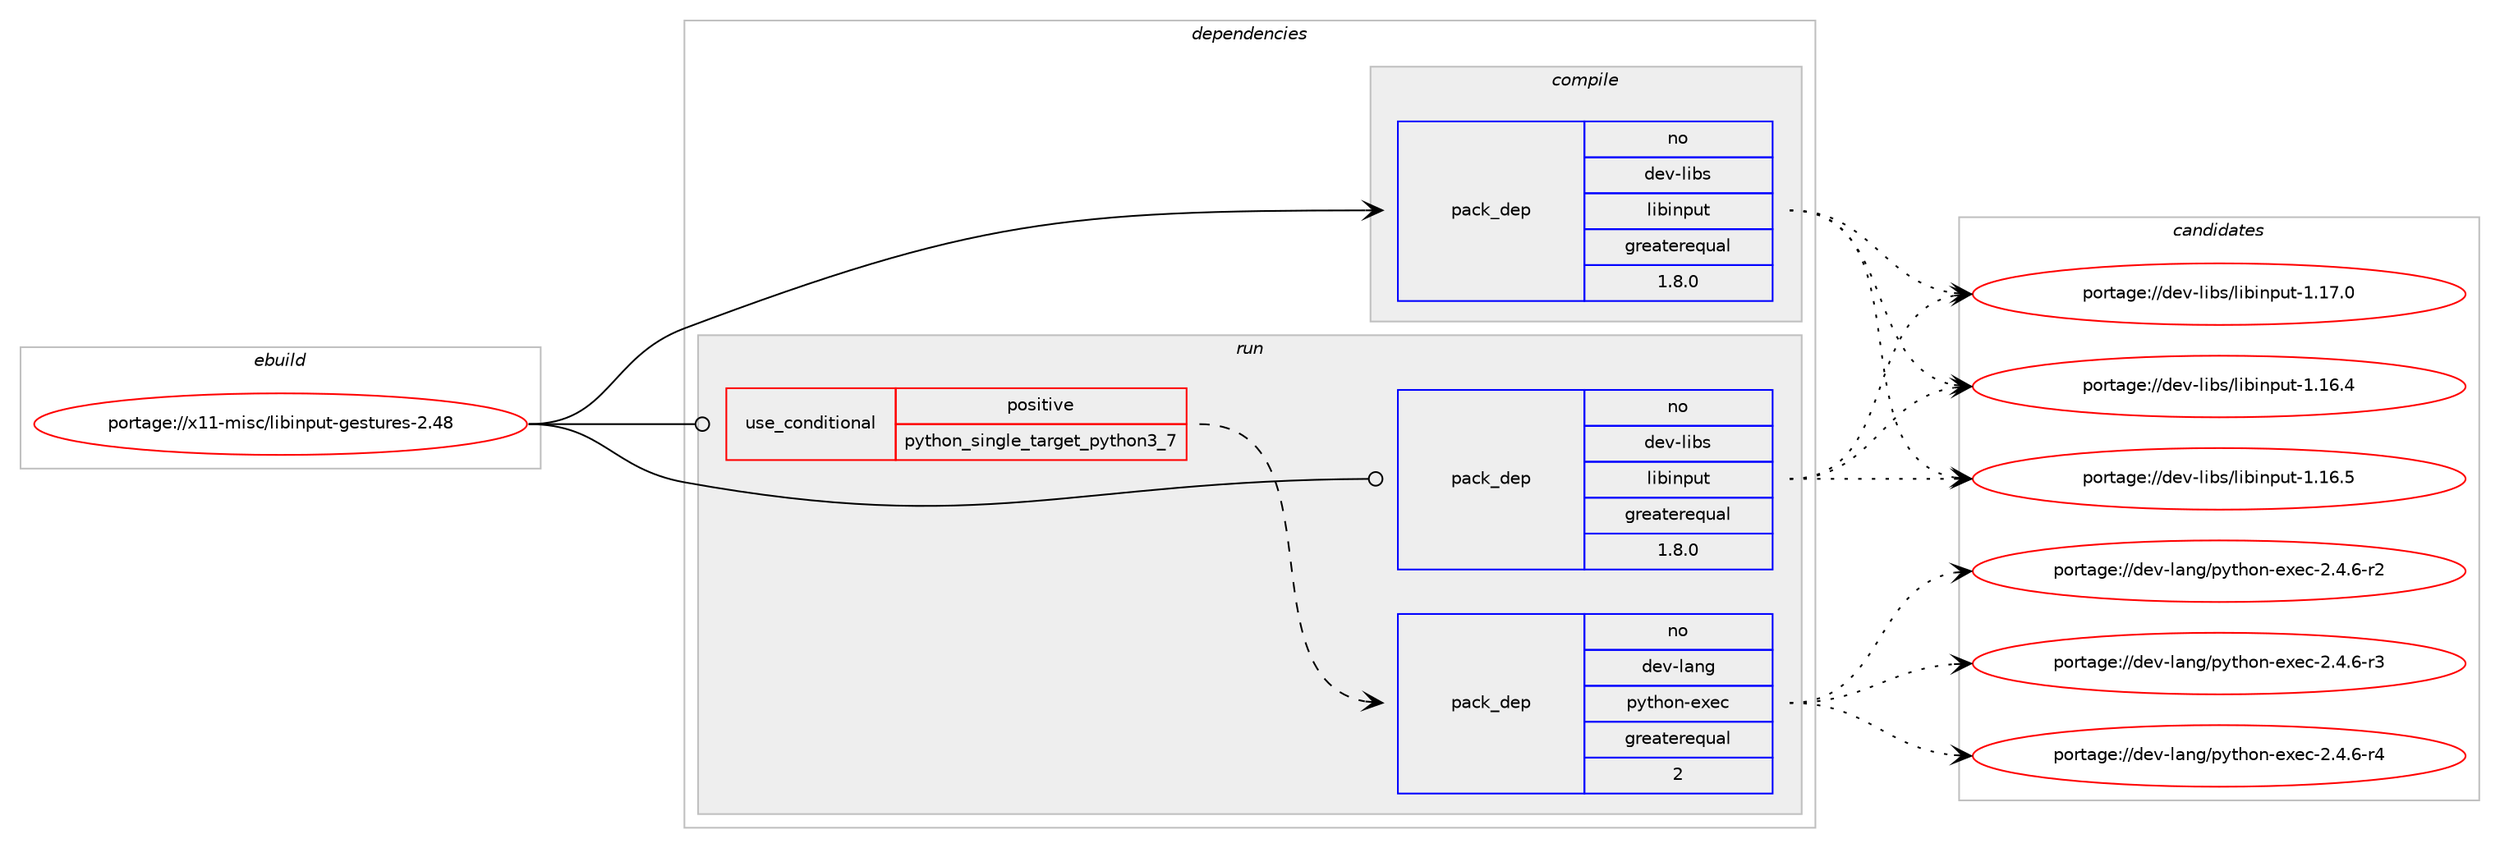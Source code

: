 digraph prolog {

# *************
# Graph options
# *************

newrank=true;
concentrate=true;
compound=true;
graph [rankdir=LR,fontname=Helvetica,fontsize=10,ranksep=1.5];#, ranksep=2.5, nodesep=0.2];
edge  [arrowhead=vee];
node  [fontname=Helvetica,fontsize=10];

# **********
# The ebuild
# **********

subgraph cluster_leftcol {
color=gray;
rank=same;
label=<<i>ebuild</i>>;
id [label="portage://x11-misc/libinput-gestures-2.48", color=red, width=4, href="../x11-misc/libinput-gestures-2.48.svg"];
}

# ****************
# The dependencies
# ****************

subgraph cluster_midcol {
color=gray;
label=<<i>dependencies</i>>;
subgraph cluster_compile {
fillcolor="#eeeeee";
style=filled;
label=<<i>compile</i>>;
subgraph pack1354 {
dependency3789 [label=<<TABLE BORDER="0" CELLBORDER="1" CELLSPACING="0" CELLPADDING="4" WIDTH="220"><TR><TD ROWSPAN="6" CELLPADDING="30">pack_dep</TD></TR><TR><TD WIDTH="110">no</TD></TR><TR><TD>dev-libs</TD></TR><TR><TD>libinput</TD></TR><TR><TD>greaterequal</TD></TR><TR><TD>1.8.0</TD></TR></TABLE>>, shape=none, color=blue];
}
id:e -> dependency3789:w [weight=20,style="solid",arrowhead="vee"];
# *** BEGIN UNKNOWN DEPENDENCY TYPE (TODO) ***
# id -> package_dependency(portage://x11-misc/libinput-gestures-2.48,install,no,dev-util,desktop-file-utils,none,[,,],[],[])
# *** END UNKNOWN DEPENDENCY TYPE (TODO) ***

}
subgraph cluster_compileandrun {
fillcolor="#eeeeee";
style=filled;
label=<<i>compile and run</i>>;
}
subgraph cluster_run {
fillcolor="#eeeeee";
style=filled;
label=<<i>run</i>>;
subgraph cond2359 {
dependency3790 [label=<<TABLE BORDER="0" CELLBORDER="1" CELLSPACING="0" CELLPADDING="4"><TR><TD ROWSPAN="3" CELLPADDING="10">use_conditional</TD></TR><TR><TD>positive</TD></TR><TR><TD>python_single_target_python3_7</TD></TR></TABLE>>, shape=none, color=red];
# *** BEGIN UNKNOWN DEPENDENCY TYPE (TODO) ***
# dependency3790 -> package_dependency(portage://x11-misc/libinput-gestures-2.48,run,no,dev-lang,python,none,[,,],[slot(3.7)],[])
# *** END UNKNOWN DEPENDENCY TYPE (TODO) ***

subgraph pack1355 {
dependency3791 [label=<<TABLE BORDER="0" CELLBORDER="1" CELLSPACING="0" CELLPADDING="4" WIDTH="220"><TR><TD ROWSPAN="6" CELLPADDING="30">pack_dep</TD></TR><TR><TD WIDTH="110">no</TD></TR><TR><TD>dev-lang</TD></TR><TR><TD>python-exec</TD></TR><TR><TD>greaterequal</TD></TR><TR><TD>2</TD></TR></TABLE>>, shape=none, color=blue];
}
dependency3790:e -> dependency3791:w [weight=20,style="dashed",arrowhead="vee"];
}
id:e -> dependency3790:w [weight=20,style="solid",arrowhead="odot"];
subgraph pack1356 {
dependency3792 [label=<<TABLE BORDER="0" CELLBORDER="1" CELLSPACING="0" CELLPADDING="4" WIDTH="220"><TR><TD ROWSPAN="6" CELLPADDING="30">pack_dep</TD></TR><TR><TD WIDTH="110">no</TD></TR><TR><TD>dev-libs</TD></TR><TR><TD>libinput</TD></TR><TR><TD>greaterequal</TD></TR><TR><TD>1.8.0</TD></TR></TABLE>>, shape=none, color=blue];
}
id:e -> dependency3792:w [weight=20,style="solid",arrowhead="odot"];
# *** BEGIN UNKNOWN DEPENDENCY TYPE (TODO) ***
# id -> package_dependency(portage://x11-misc/libinput-gestures-2.48,run,no,x11-misc,wmctrl,none,[,,],[],[])
# *** END UNKNOWN DEPENDENCY TYPE (TODO) ***

# *** BEGIN UNKNOWN DEPENDENCY TYPE (TODO) ***
# id -> package_dependency(portage://x11-misc/libinput-gestures-2.48,run,no,x11-misc,xdotool,none,[,,],[],[])
# *** END UNKNOWN DEPENDENCY TYPE (TODO) ***

}
}

# **************
# The candidates
# **************

subgraph cluster_choices {
rank=same;
color=gray;
label=<<i>candidates</i>>;

subgraph choice1354 {
color=black;
nodesep=1;
choice1001011184510810598115471081059810511011211711645494649544652 [label="portage://dev-libs/libinput-1.16.4", color=red, width=4,href="../dev-libs/libinput-1.16.4.svg"];
choice1001011184510810598115471081059810511011211711645494649544653 [label="portage://dev-libs/libinput-1.16.5", color=red, width=4,href="../dev-libs/libinput-1.16.5.svg"];
choice1001011184510810598115471081059810511011211711645494649554648 [label="portage://dev-libs/libinput-1.17.0", color=red, width=4,href="../dev-libs/libinput-1.17.0.svg"];
dependency3789:e -> choice1001011184510810598115471081059810511011211711645494649544652:w [style=dotted,weight="100"];
dependency3789:e -> choice1001011184510810598115471081059810511011211711645494649544653:w [style=dotted,weight="100"];
dependency3789:e -> choice1001011184510810598115471081059810511011211711645494649554648:w [style=dotted,weight="100"];
}
subgraph choice1355 {
color=black;
nodesep=1;
choice10010111845108971101034711212111610411111045101120101994550465246544511450 [label="portage://dev-lang/python-exec-2.4.6-r2", color=red, width=4,href="../dev-lang/python-exec-2.4.6-r2.svg"];
choice10010111845108971101034711212111610411111045101120101994550465246544511451 [label="portage://dev-lang/python-exec-2.4.6-r3", color=red, width=4,href="../dev-lang/python-exec-2.4.6-r3.svg"];
choice10010111845108971101034711212111610411111045101120101994550465246544511452 [label="portage://dev-lang/python-exec-2.4.6-r4", color=red, width=4,href="../dev-lang/python-exec-2.4.6-r4.svg"];
dependency3791:e -> choice10010111845108971101034711212111610411111045101120101994550465246544511450:w [style=dotted,weight="100"];
dependency3791:e -> choice10010111845108971101034711212111610411111045101120101994550465246544511451:w [style=dotted,weight="100"];
dependency3791:e -> choice10010111845108971101034711212111610411111045101120101994550465246544511452:w [style=dotted,weight="100"];
}
subgraph choice1356 {
color=black;
nodesep=1;
choice1001011184510810598115471081059810511011211711645494649544652 [label="portage://dev-libs/libinput-1.16.4", color=red, width=4,href="../dev-libs/libinput-1.16.4.svg"];
choice1001011184510810598115471081059810511011211711645494649544653 [label="portage://dev-libs/libinput-1.16.5", color=red, width=4,href="../dev-libs/libinput-1.16.5.svg"];
choice1001011184510810598115471081059810511011211711645494649554648 [label="portage://dev-libs/libinput-1.17.0", color=red, width=4,href="../dev-libs/libinput-1.17.0.svg"];
dependency3792:e -> choice1001011184510810598115471081059810511011211711645494649544652:w [style=dotted,weight="100"];
dependency3792:e -> choice1001011184510810598115471081059810511011211711645494649544653:w [style=dotted,weight="100"];
dependency3792:e -> choice1001011184510810598115471081059810511011211711645494649554648:w [style=dotted,weight="100"];
}
}

}
